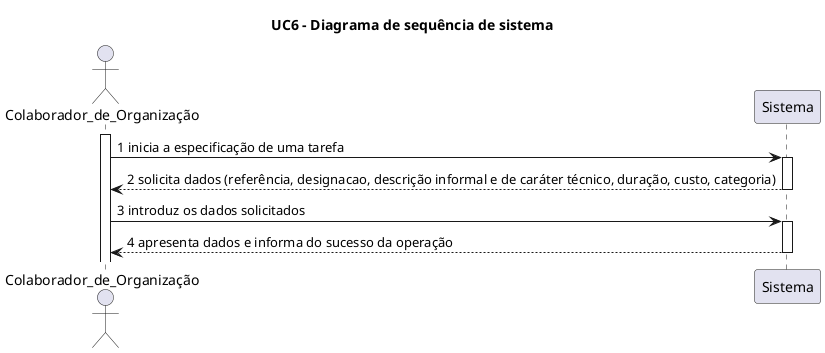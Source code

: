 @startuml_dss_uc6

title UC6 - Diagrama de sequência de sistema

actor Colaborador_de_Organização
participant Sistema

activate Colaborador_de_Organização


Colaborador_de_Organização -> Sistema: 1 inicia a especificação de uma tarefa
activate Sistema
Sistema --> Colaborador_de_Organização: 2 solicita dados (referência, designacao, descrição informal e de caráter técnico, duração, custo, categoria)
deactivate Sistema


Colaborador_de_Organização -> Sistema: 3 introduz os dados solicitados
activate Sistema
Sistema --> Colaborador_de_Organização: 4 apresenta dados e informa do sucesso da operação
deactivate Sistema


@enduml_dss_uc6